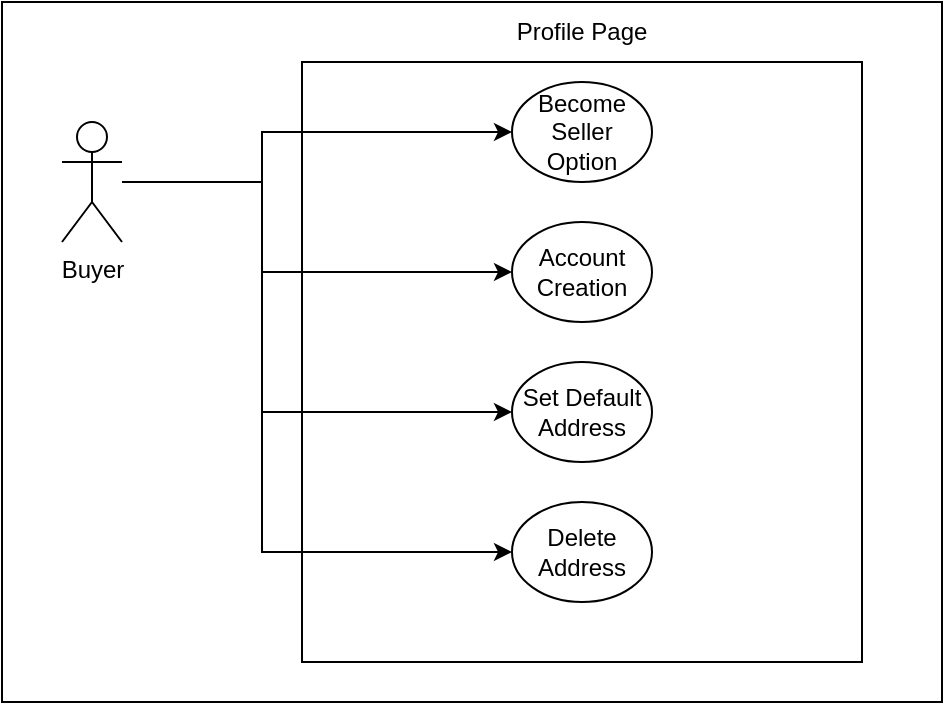 <mxfile version="28.2.4">
  <diagram name="Page-1" id="Fx-GReaQktsAN9sXaCkw">
    <mxGraphModel dx="847" dy="510" grid="1" gridSize="10" guides="1" tooltips="1" connect="1" arrows="1" fold="1" page="1" pageScale="1" pageWidth="850" pageHeight="1100" math="0" shadow="0">
      <root>
        <mxCell id="0" />
        <mxCell id="1" parent="0" />
        <mxCell id="ItsKvHw0dw_KE0hp8h5q-1" value="" style="rounded=0;whiteSpace=wrap;html=1;" vertex="1" parent="1">
          <mxGeometry x="210" y="90" width="470" height="350" as="geometry" />
        </mxCell>
        <mxCell id="abden3-AorhbSkLpdnIb-2" value="" style="rounded=0;whiteSpace=wrap;html=1;" parent="1" vertex="1">
          <mxGeometry x="360" y="120" width="280" height="300" as="geometry" />
        </mxCell>
        <mxCell id="abden3-AorhbSkLpdnIb-8" style="edgeStyle=orthogonalEdgeStyle;rounded=0;orthogonalLoop=1;jettySize=auto;html=1;entryX=0;entryY=0.5;entryDx=0;entryDy=0;" parent="1" source="abden3-AorhbSkLpdnIb-1" target="abden3-AorhbSkLpdnIb-4" edge="1">
          <mxGeometry relative="1" as="geometry">
            <Array as="points">
              <mxPoint x="340" y="180" />
              <mxPoint x="340" y="155" />
            </Array>
          </mxGeometry>
        </mxCell>
        <mxCell id="abden3-AorhbSkLpdnIb-9" style="edgeStyle=orthogonalEdgeStyle;rounded=0;orthogonalLoop=1;jettySize=auto;html=1;entryX=0;entryY=0.5;entryDx=0;entryDy=0;" parent="1" source="abden3-AorhbSkLpdnIb-1" target="abden3-AorhbSkLpdnIb-6" edge="1">
          <mxGeometry relative="1" as="geometry">
            <Array as="points">
              <mxPoint x="340" y="180" />
              <mxPoint x="340" y="225" />
            </Array>
          </mxGeometry>
        </mxCell>
        <mxCell id="abden3-AorhbSkLpdnIb-10" style="edgeStyle=orthogonalEdgeStyle;rounded=0;orthogonalLoop=1;jettySize=auto;html=1;entryX=0;entryY=0.5;entryDx=0;entryDy=0;" parent="1" source="abden3-AorhbSkLpdnIb-1" target="abden3-AorhbSkLpdnIb-5" edge="1">
          <mxGeometry relative="1" as="geometry">
            <Array as="points">
              <mxPoint x="340" y="180" />
              <mxPoint x="340" y="295" />
            </Array>
          </mxGeometry>
        </mxCell>
        <mxCell id="abden3-AorhbSkLpdnIb-11" style="edgeStyle=orthogonalEdgeStyle;rounded=0;orthogonalLoop=1;jettySize=auto;html=1;entryX=0;entryY=0.5;entryDx=0;entryDy=0;" parent="1" source="abden3-AorhbSkLpdnIb-1" target="abden3-AorhbSkLpdnIb-7" edge="1">
          <mxGeometry relative="1" as="geometry">
            <Array as="points">
              <mxPoint x="340" y="180" />
              <mxPoint x="340" y="365" />
            </Array>
          </mxGeometry>
        </mxCell>
        <mxCell id="abden3-AorhbSkLpdnIb-1" value="Buyer" style="shape=umlActor;verticalLabelPosition=bottom;verticalAlign=top;html=1;outlineConnect=0;" parent="1" vertex="1">
          <mxGeometry x="240" y="150" width="30" height="60" as="geometry" />
        </mxCell>
        <mxCell id="abden3-AorhbSkLpdnIb-3" value="Profile Page" style="text;html=1;align=center;verticalAlign=middle;whiteSpace=wrap;rounded=0;" parent="1" vertex="1">
          <mxGeometry x="450" y="90" width="100" height="30" as="geometry" />
        </mxCell>
        <mxCell id="abden3-AorhbSkLpdnIb-4" value="Become Seller Option" style="ellipse;whiteSpace=wrap;html=1;" parent="1" vertex="1">
          <mxGeometry x="465" y="130" width="70" height="50" as="geometry" />
        </mxCell>
        <mxCell id="abden3-AorhbSkLpdnIb-5" value="Set Default Address" style="ellipse;whiteSpace=wrap;html=1;" parent="1" vertex="1">
          <mxGeometry x="465" y="270" width="70" height="50" as="geometry" />
        </mxCell>
        <mxCell id="abden3-AorhbSkLpdnIb-6" value="Account Creation" style="ellipse;whiteSpace=wrap;html=1;" parent="1" vertex="1">
          <mxGeometry x="465" y="200" width="70" height="50" as="geometry" />
        </mxCell>
        <mxCell id="abden3-AorhbSkLpdnIb-7" value="Delete Address" style="ellipse;whiteSpace=wrap;html=1;" parent="1" vertex="1">
          <mxGeometry x="465" y="340" width="70" height="50" as="geometry" />
        </mxCell>
      </root>
    </mxGraphModel>
  </diagram>
</mxfile>
